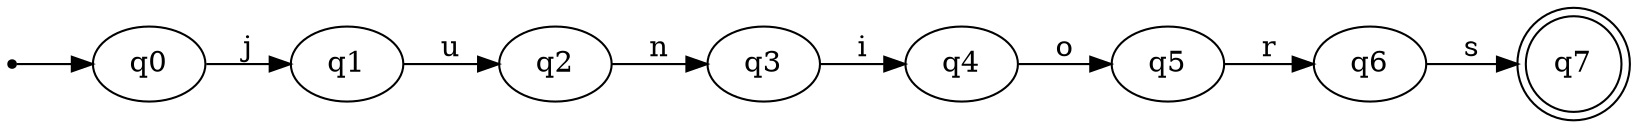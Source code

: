 digraph{

rankdir=LR;
inic[shape=point];

inic->q0;

q0->q1 [label="j"];
q1->q2 [label="u"];
q2->q3 [label="n"];
q3->q4 [label="i"];
q4->q5 [label="o"];
q5->q6 [label="r"];
q6->q7 [label="s"];

q7[shape=doublecircle];
}
